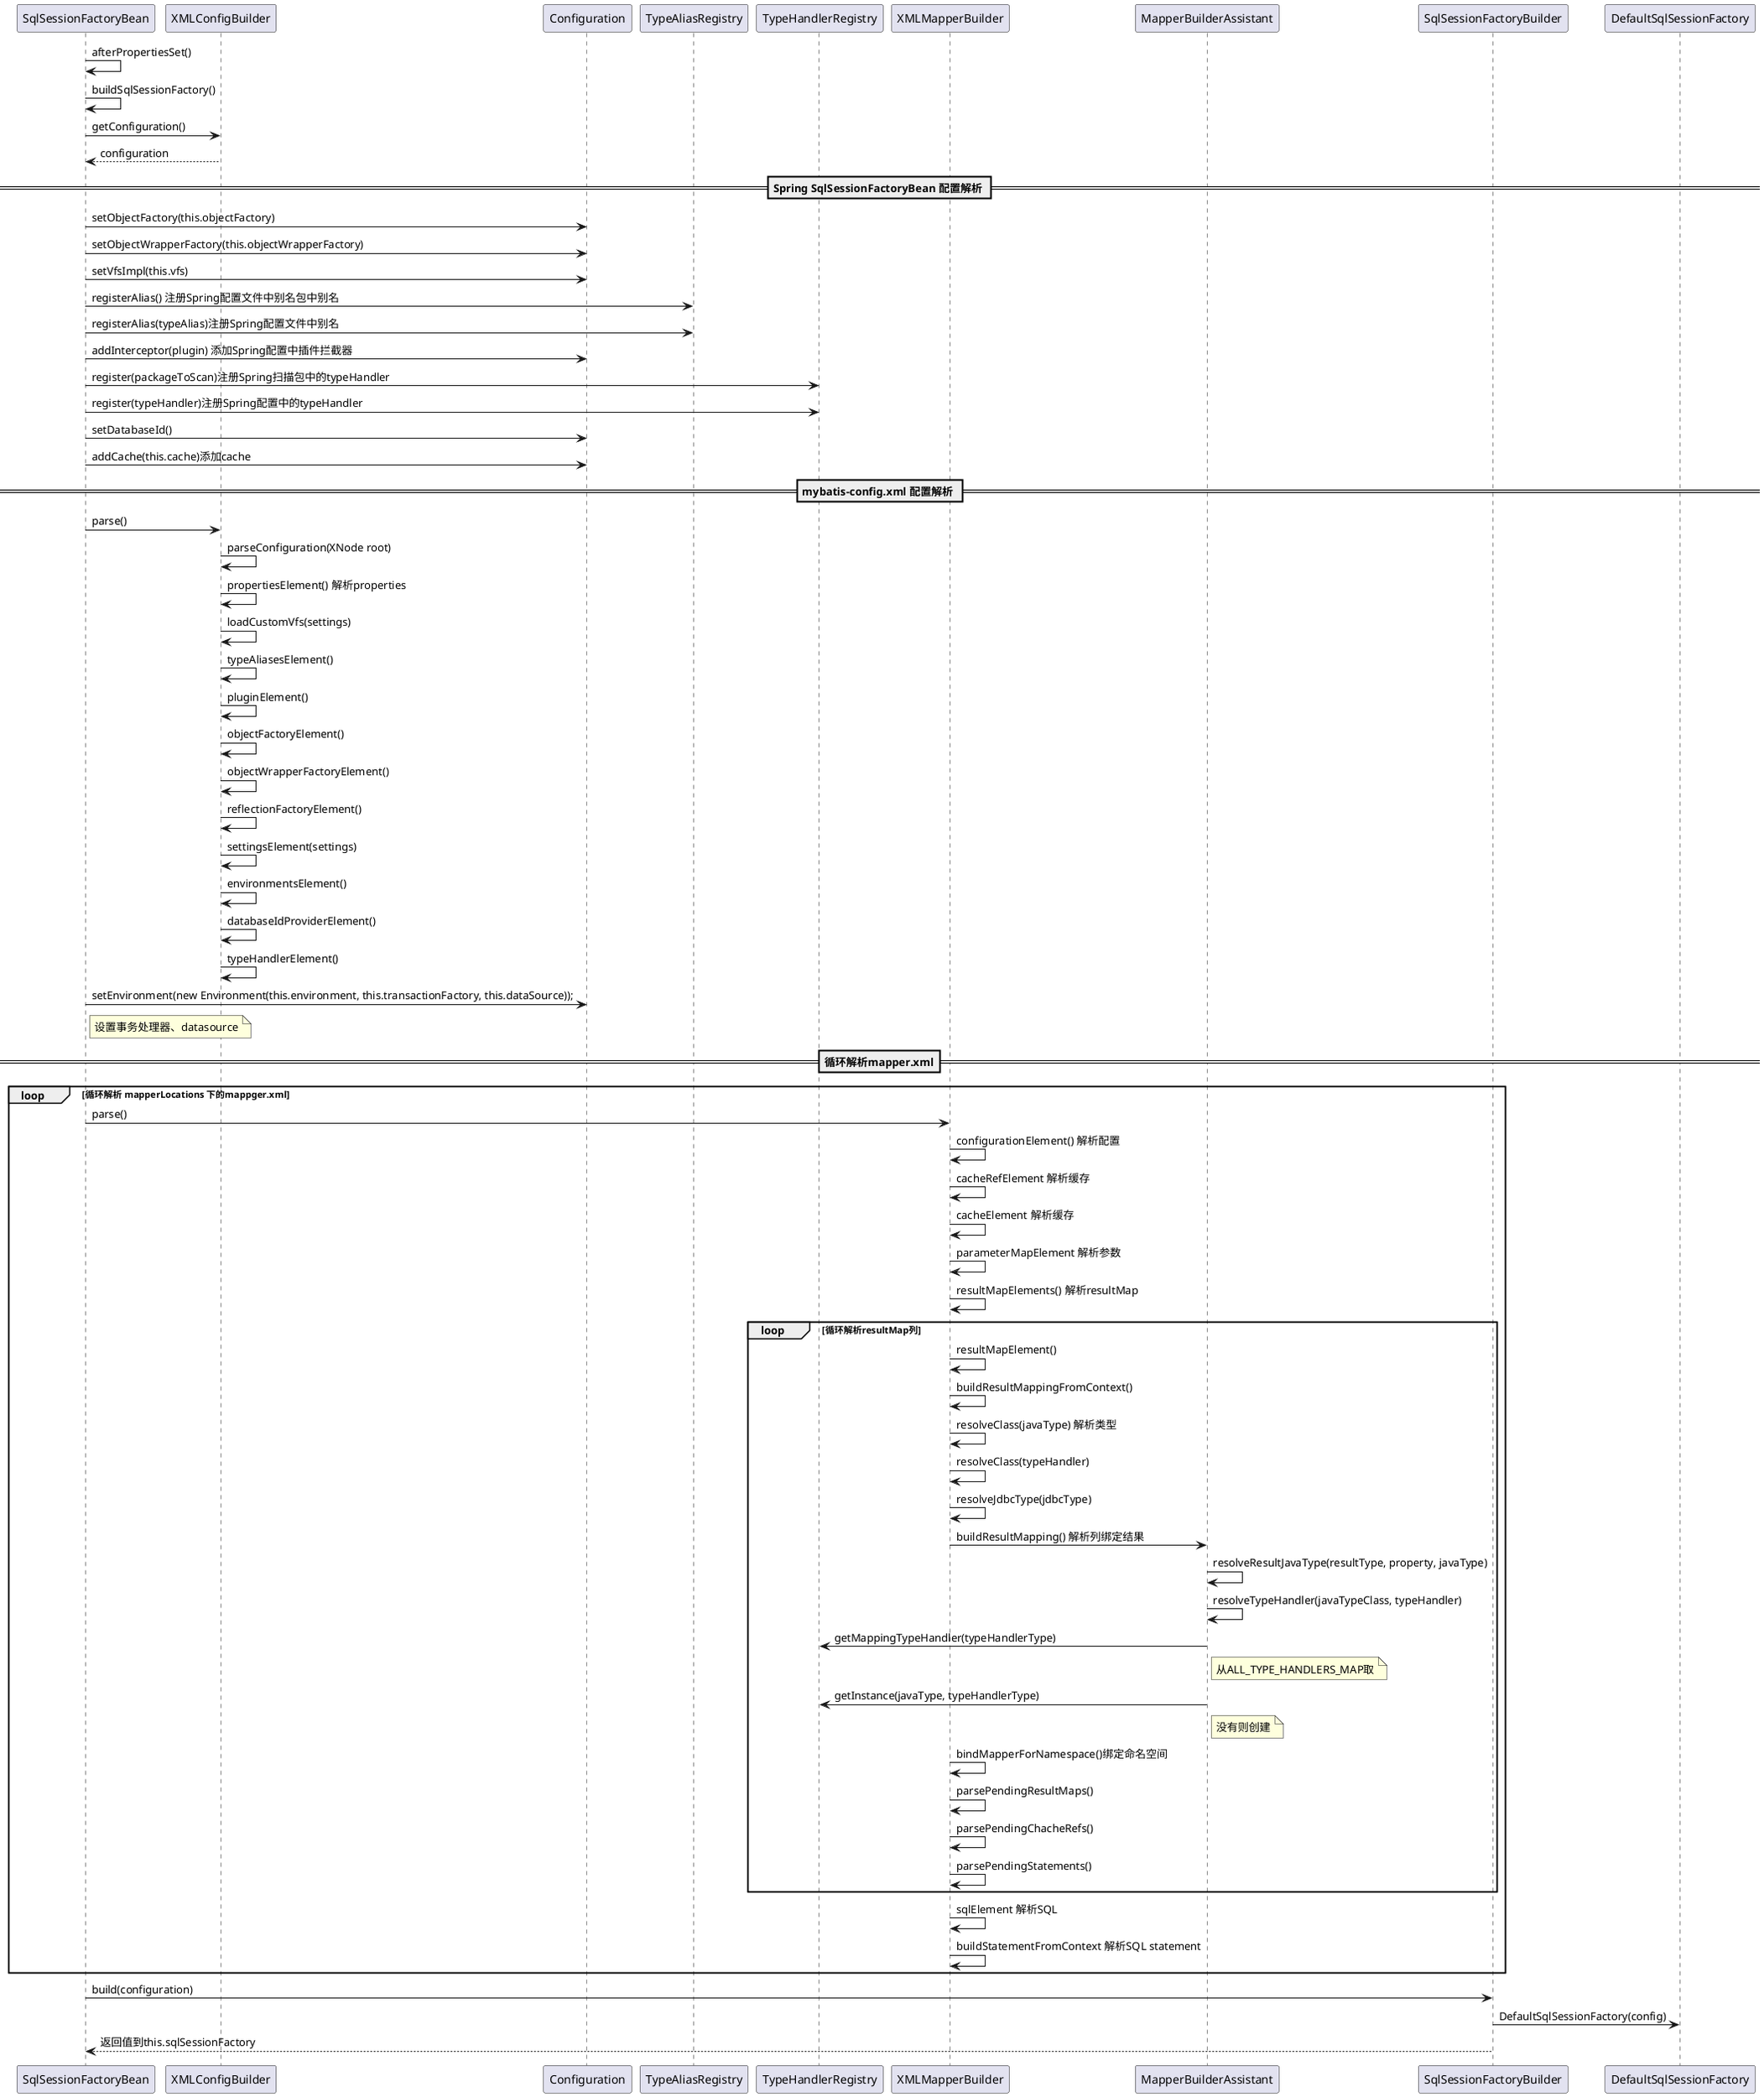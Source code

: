 @startuml
SqlSessionFactoryBean -> SqlSessionFactoryBean: afterPropertiesSet()
SqlSessionFactoryBean -> SqlSessionFactoryBean: buildSqlSessionFactory()
SqlSessionFactoryBean -> XMLConfigBuilder:getConfiguration()
SqlSessionFactoryBean <-- XMLConfigBuilder:configuration

== Spring SqlSessionFactoryBean 配置解析 ==
SqlSessionFactoryBean -> Configuration:setObjectFactory(this.objectFactory)
SqlSessionFactoryBean -> Configuration:setObjectWrapperFactory(this.objectWrapperFactory)
SqlSessionFactoryBean -> Configuration: setVfsImpl(this.vfs)
SqlSessionFactoryBean -> TypeAliasRegistry:registerAlias() 注册Spring配置文件中别名包中别名
SqlSessionFactoryBean -> TypeAliasRegistry:registerAlias(typeAlias)注册Spring配置文件中别名
SqlSessionFactoryBean -> Configuration: addInterceptor(plugin) 添加Spring配置中插件拦截器
SqlSessionFactoryBean -> TypeHandlerRegistry:register(packageToScan)注册Spring扫描包中的typeHandler
SqlSessionFactoryBean -> TypeHandlerRegistry:register(typeHandler)注册Spring配置中的typeHandler
SqlSessionFactoryBean -> Configuration:setDatabaseId()
SqlSessionFactoryBean -> Configuration:addCache(this.cache)添加cache


== mybatis-config.xml 配置解析 ==

SqlSessionFactoryBean -> XMLConfigBuilder:parse()
XMLConfigBuilder->XMLConfigBuilder:parseConfiguration(XNode root)
XMLConfigBuilder->XMLConfigBuilder:propertiesElement() 解析properties
XMLConfigBuilder->XMLConfigBuilder:loadCustomVfs(settings)
XMLConfigBuilder->XMLConfigBuilder:typeAliasesElement()
XMLConfigBuilder->XMLConfigBuilder:pluginElement()
XMLConfigBuilder->XMLConfigBuilder:objectFactoryElement()
XMLConfigBuilder->XMLConfigBuilder:objectWrapperFactoryElement()
XMLConfigBuilder->XMLConfigBuilder:reflectionFactoryElement()
XMLConfigBuilder->XMLConfigBuilder:settingsElement(settings)
XMLConfigBuilder->XMLConfigBuilder:environmentsElement()
XMLConfigBuilder->XMLConfigBuilder:databaseIdProviderElement()
XMLConfigBuilder->XMLConfigBuilder:typeHandlerElement()

SqlSessionFactoryBean -> Configuration:setEnvironment(new Environment(this.environment, this.transactionFactory, this.dataSource));
note right of SqlSessionFactoryBean: 设置事务处理器、datasource

==循环解析mapper.xml==
loop 循环解析 mapperLocations 下的mappger.xml

SqlSessionFactoryBean->XMLMapperBuilder:parse()
XMLMapperBuilder -> XMLMapperBuilder: configurationElement() 解析配置

XMLMapperBuilder -> XMLMapperBuilder: cacheRefElement 解析缓存
XMLMapperBuilder -> XMLMapperBuilder: cacheElement 解析缓存
XMLMapperBuilder -> XMLMapperBuilder: parameterMapElement 解析参数


XMLMapperBuilder -> XMLMapperBuilder: resultMapElements() 解析resultMap

loop 循环解析resultMap列

XMLMapperBuilder -> XMLMapperBuilder: resultMapElement()

XMLMapperBuilder -> XMLMapperBuilder: buildResultMappingFromContext()
XMLMapperBuilder -> XMLMapperBuilder: resolveClass(javaType) 解析类型
XMLMapperBuilder -> XMLMapperBuilder: resolveClass(typeHandler)
XMLMapperBuilder -> XMLMapperBuilder: resolveJdbcType(jdbcType)

XMLMapperBuilder -> MapperBuilderAssistant: buildResultMapping() 解析列绑定结果
MapperBuilderAssistant -> MapperBuilderAssistant: resolveResultJavaType(resultType, property, javaType)
MapperBuilderAssistant -> MapperBuilderAssistant: resolveTypeHandler(javaTypeClass, typeHandler)
MapperBuilderAssistant -> TypeHandlerRegistry: getMappingTypeHandler(typeHandlerType)
note right of MapperBuilderAssistant:  从ALL_TYPE_HANDLERS_MAP取
MapperBuilderAssistant -> TypeHandlerRegistry: getInstance(javaType, typeHandlerType)
note right of MapperBuilderAssistant: 没有则创建


XMLMapperBuilder -> XMLMapperBuilder:bindMapperForNamespace()绑定命名空间

XMLMapperBuilder -> XMLMapperBuilder:parsePendingResultMaps()
XMLMapperBuilder -> XMLMapperBuilder:parsePendingChacheRefs()
XMLMapperBuilder -> XMLMapperBuilder:parsePendingStatements()
end

XMLMapperBuilder -> XMLMapperBuilder: sqlElement 解析SQL
XMLMapperBuilder -> XMLMapperBuilder: buildStatementFromContext 解析SQL statement
end

SqlSessionFactoryBean -> SqlSessionFactoryBuilder:build(configuration)
SqlSessionFactoryBuilder -> DefaultSqlSessionFactory:DefaultSqlSessionFactory(config)

SqlSessionFactoryBean <-- SqlSessionFactoryBuilder:返回值到this.sqlSessionFactory

@enduml